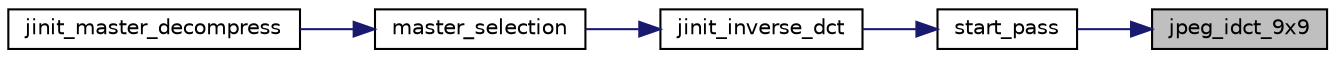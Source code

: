 digraph "jpeg_idct_9x9"
{
 // LATEX_PDF_SIZE
  bgcolor="transparent";
  edge [fontname="Helvetica",fontsize="10",labelfontname="Helvetica",labelfontsize="10"];
  node [fontname="Helvetica",fontsize="10",shape=record];
  rankdir="RL";
  Node181 [label="jpeg_idct_9x9",height=0.2,width=0.4,color="black", fillcolor="grey75", style="filled", fontcolor="black",tooltip=" "];
  Node181 -> Node182 [dir="back",color="midnightblue",fontsize="10",style="solid"];
  Node182 [label="start_pass",height=0.2,width=0.4,color="black",URL="$jddctmgr_8c.html#a1964f006adb8fb80f57e455f6452aec1",tooltip=" "];
  Node182 -> Node183 [dir="back",color="midnightblue",fontsize="10",style="solid"];
  Node183 [label="jinit_inverse_dct",height=0.2,width=0.4,color="black",URL="$jddctmgr_8c.html#aa58c9a57d35dfad33e10c13ff613c580",tooltip=" "];
  Node183 -> Node184 [dir="back",color="midnightblue",fontsize="10",style="solid"];
  Node184 [label="master_selection",height=0.2,width=0.4,color="black",URL="$jdmaster_8c.html#a440a4f3af47f35f6dd2a353329bc3baf",tooltip=" "];
  Node184 -> Node185 [dir="back",color="midnightblue",fontsize="10",style="solid"];
  Node185 [label="jinit_master_decompress",height=0.2,width=0.4,color="black",URL="$jdmaster_8c.html#a103160e5ec5fd80c654e74f633b14818",tooltip=" "];
}
